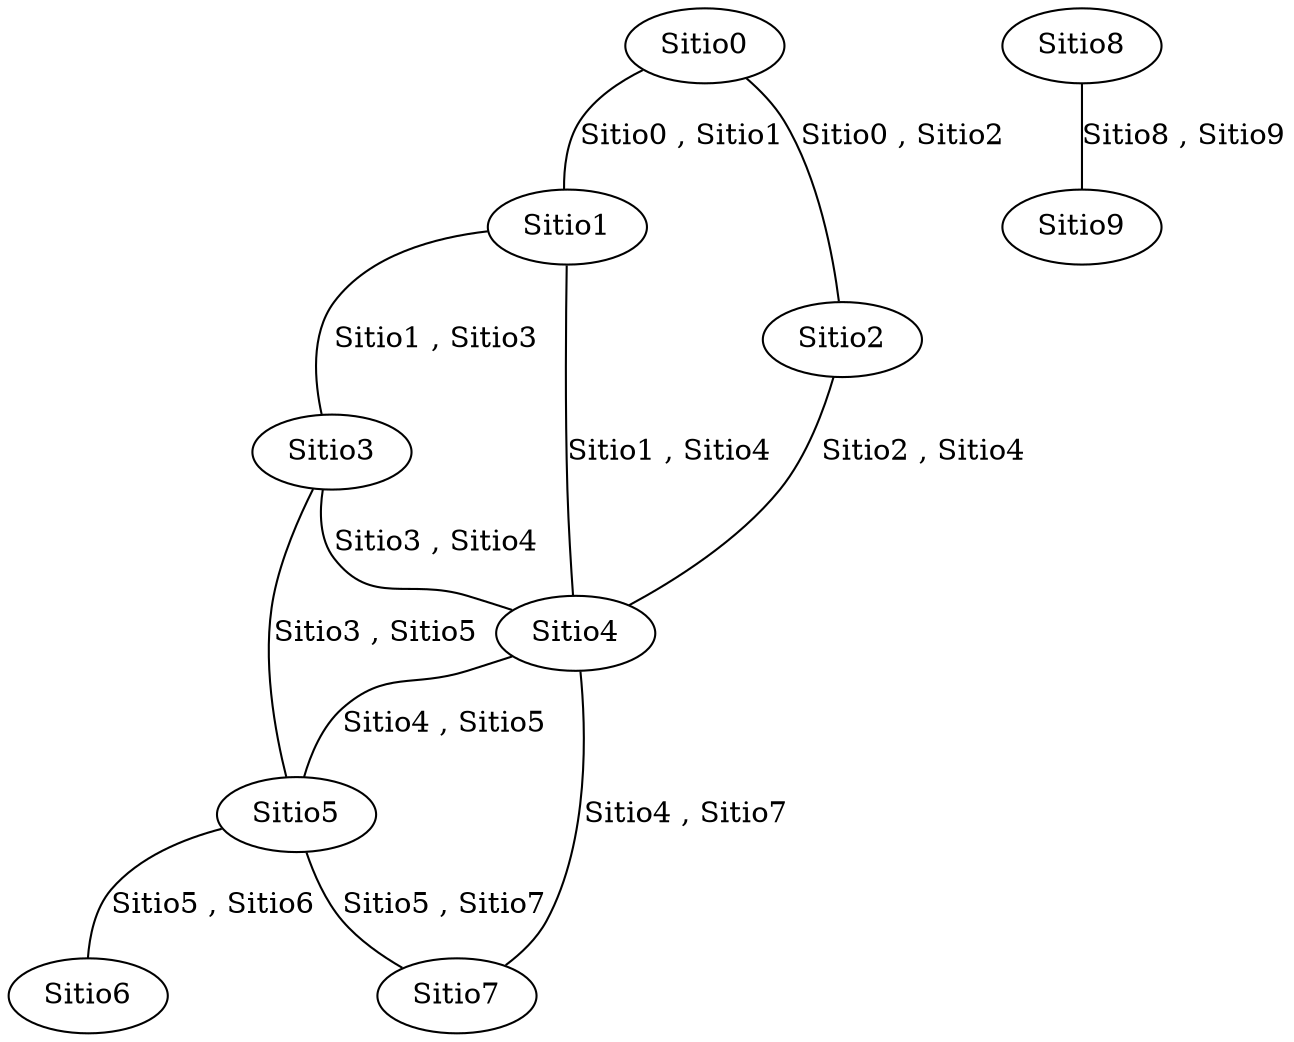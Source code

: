 strict graph G {
  1 [ label="Sitio0" ];
  2 [ label="Sitio1" ];
  3 [ label="Sitio2" ];
  4 [ label="Sitio3" ];
  5 [ label="Sitio4" ];
  6 [ label="Sitio5" ];
  7 [ label="Sitio6" ];
  8 [ label="Sitio7" ];
  9 [ label="Sitio8" ];
  10 [ label="Sitio9" ];
  1 -- 2 [ label="Sitio0 , Sitio1" ];
  1 -- 3 [ label="Sitio0 , Sitio2" ];
  2 -- 4 [ label="Sitio1 , Sitio3" ];
  2 -- 5 [ label="Sitio1 , Sitio4" ];
  3 -- 5 [ label="Sitio2 , Sitio4" ];
  4 -- 5 [ label="Sitio3 , Sitio4" ];
  4 -- 6 [ label="Sitio3 , Sitio5" ];
  5 -- 6 [ label="Sitio4 , Sitio5" ];
  5 -- 8 [ label="Sitio4 , Sitio7" ];
  6 -- 7 [ label="Sitio5 , Sitio6" ];
  6 -- 8 [ label="Sitio5 , Sitio7" ];
  9 -- 10 [ label="Sitio8 , Sitio9" ];
}
